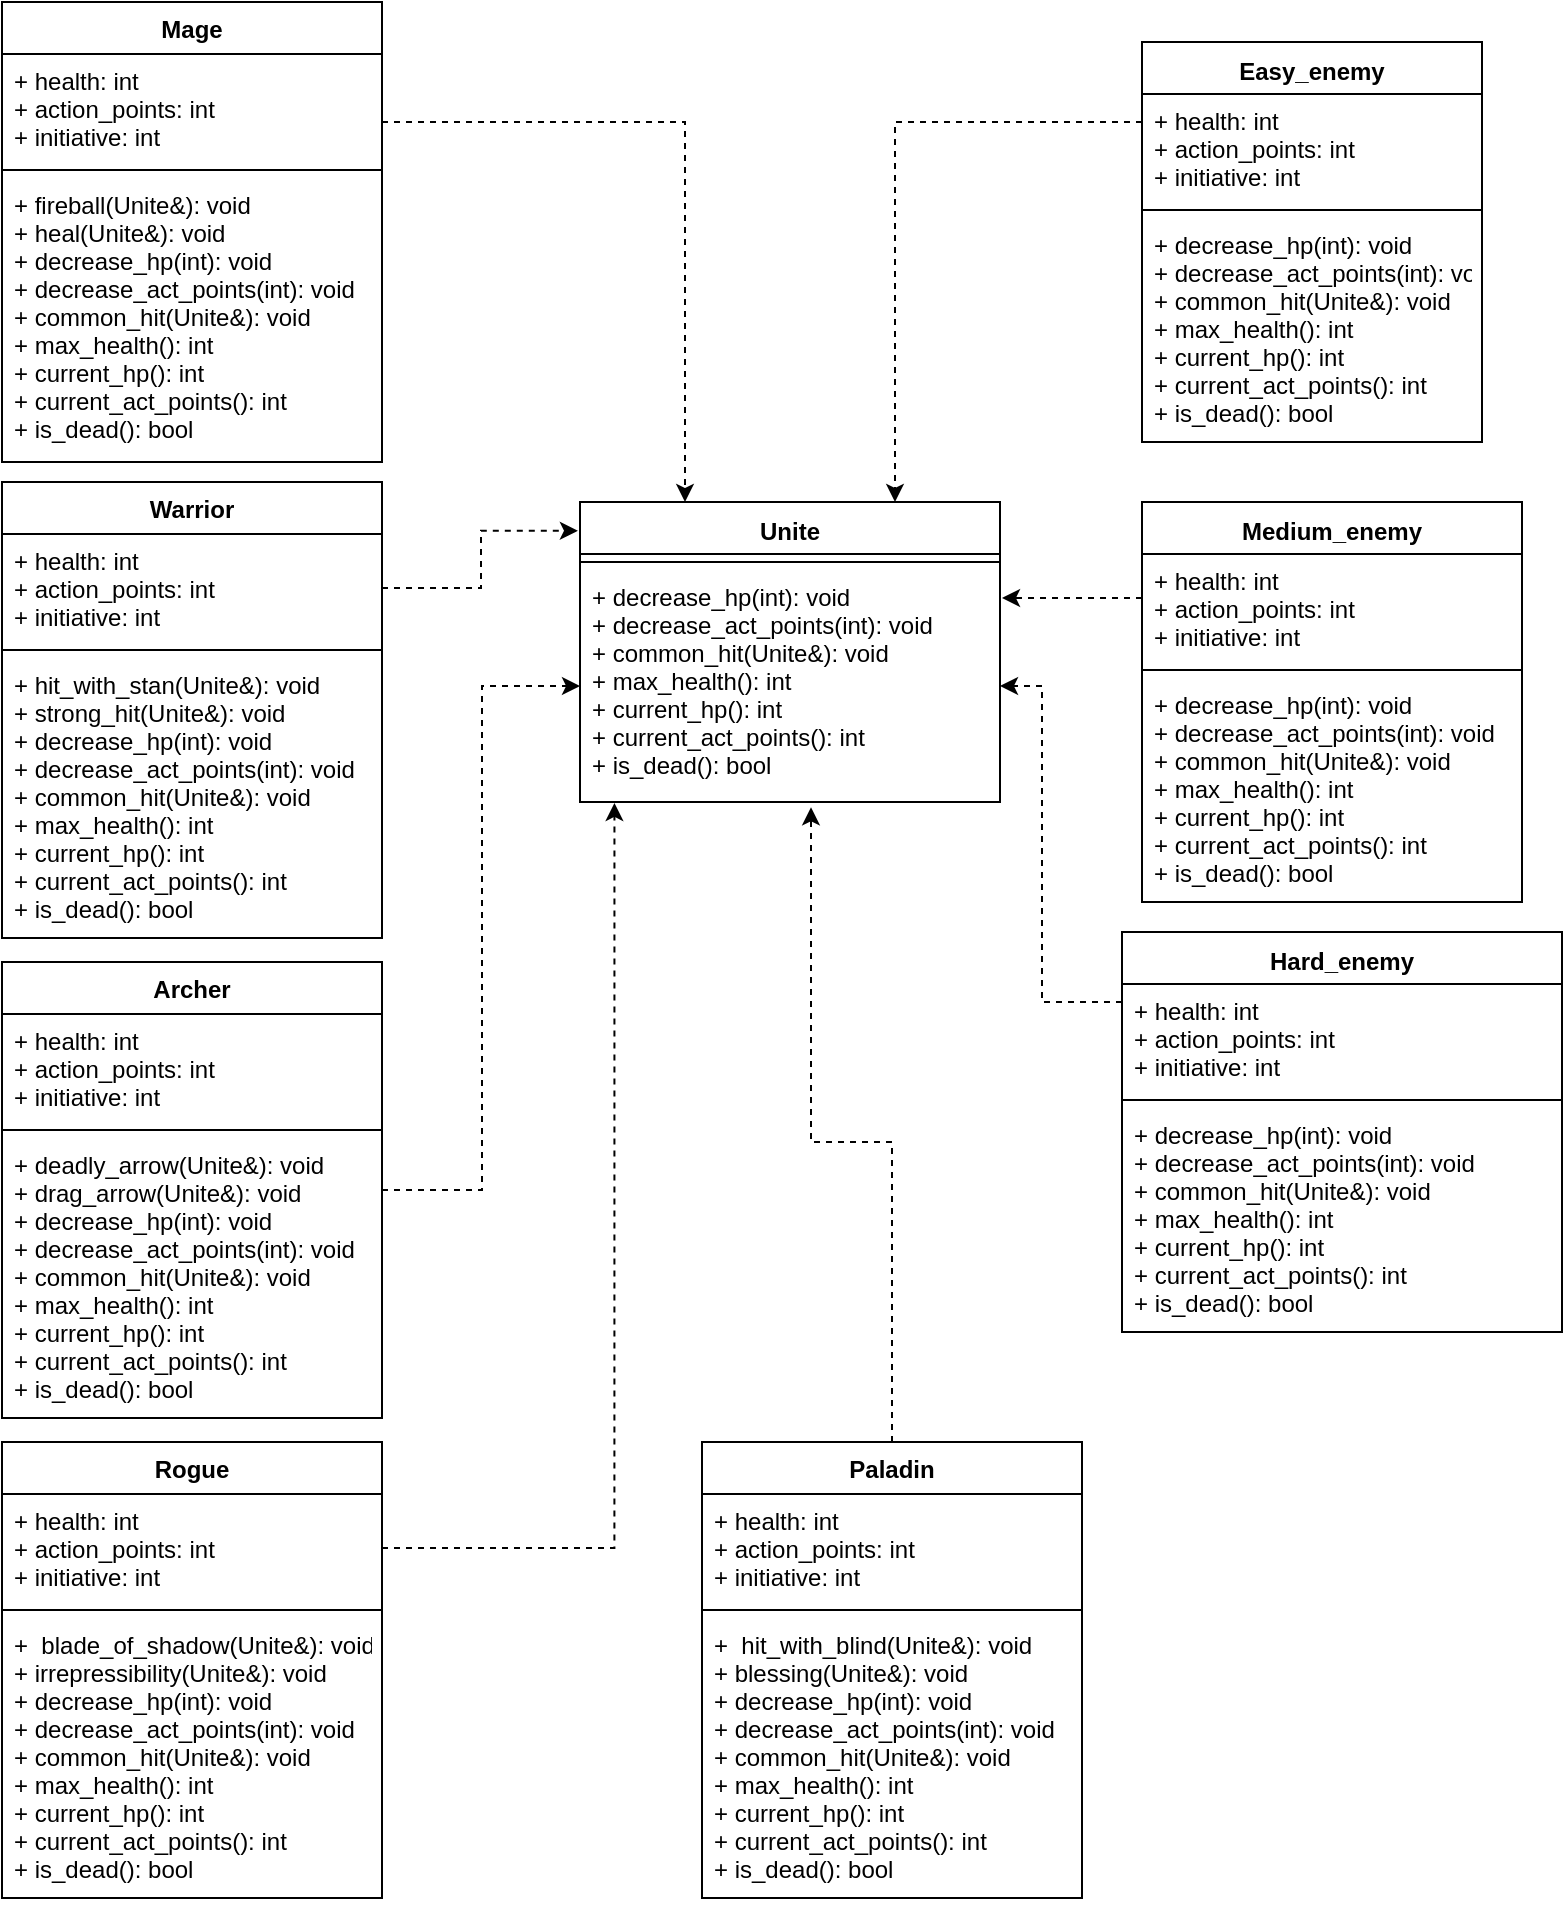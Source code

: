 <mxfile version="14.4.9" type="device"><diagram id="C5RBs43oDa-KdzZeNtuy" name="Page-1"><mxGraphModel dx="733" dy="625" grid="1" gridSize="10" guides="1" tooltips="1" connect="1" arrows="1" fold="1" page="1" pageScale="1" pageWidth="827" pageHeight="1169" math="0" shadow="0"><root><mxCell id="WIyWlLk6GJQsqaUBKTNV-0"/><mxCell id="WIyWlLk6GJQsqaUBKTNV-1" parent="WIyWlLk6GJQsqaUBKTNV-0"/><mxCell id="HOL6ioQY7FhtGGRXpcQv-2" value="Unite" style="swimlane;fontStyle=1;align=center;verticalAlign=top;childLayout=stackLayout;horizontal=1;startSize=26;horizontalStack=0;resizeParent=1;resizeParentMax=0;resizeLast=0;collapsible=1;marginBottom=0;spacingTop=1;glass=0;" parent="WIyWlLk6GJQsqaUBKTNV-1" vertex="1"><mxGeometry x="329" y="270" width="210" height="150" as="geometry"><mxRectangle x="334" y="30" width="60" height="26" as="alternateBounds"/></mxGeometry></mxCell><mxCell id="HOL6ioQY7FhtGGRXpcQv-4" value="" style="line;strokeWidth=1;fillColor=none;align=left;verticalAlign=middle;spacingTop=-1;spacingLeft=3;spacingRight=3;rotatable=0;labelPosition=right;points=[];portConstraint=eastwest;" parent="HOL6ioQY7FhtGGRXpcQv-2" vertex="1"><mxGeometry y="26" width="210" height="8" as="geometry"/></mxCell><mxCell id="HOL6ioQY7FhtGGRXpcQv-5" value="+ decrease_hp(int): void&#10;+ decrease_act_points(int): void&#10;+ common_hit(Unite&amp;): void&#10;+ max_health(): int&#10;+ current_hp(): int&#10;+ current_act_points(): int&#10;+ is_dead(): bool" style="text;strokeColor=none;fillColor=none;align=left;verticalAlign=top;spacingLeft=4;spacingRight=4;overflow=hidden;rotatable=0;points=[[0,0.5],[1,0.5]];portConstraint=eastwest;" parent="HOL6ioQY7FhtGGRXpcQv-2" vertex="1"><mxGeometry y="34" width="210" height="116" as="geometry"/></mxCell><mxCell id="HOL6ioQY7FhtGGRXpcQv-14" value="Mage" style="swimlane;fontStyle=1;align=center;verticalAlign=top;childLayout=stackLayout;horizontal=1;startSize=26;horizontalStack=0;resizeParent=1;resizeParentMax=0;resizeLast=0;collapsible=1;marginBottom=0;glass=0;" parent="WIyWlLk6GJQsqaUBKTNV-1" vertex="1"><mxGeometry x="40" y="20" width="190" height="230" as="geometry"/></mxCell><mxCell id="HOL6ioQY7FhtGGRXpcQv-15" value="+ health: int&#10;+ action_points: int&#10;+ initiative: int" style="text;strokeColor=none;fillColor=none;align=left;verticalAlign=top;spacingLeft=4;spacingRight=4;overflow=hidden;rotatable=0;points=[[0,0.5],[1,0.5]];portConstraint=eastwest;" parent="HOL6ioQY7FhtGGRXpcQv-14" vertex="1"><mxGeometry y="26" width="190" height="54" as="geometry"/></mxCell><mxCell id="HOL6ioQY7FhtGGRXpcQv-16" value="" style="line;strokeWidth=1;fillColor=none;align=left;verticalAlign=middle;spacingTop=-1;spacingLeft=3;spacingRight=3;rotatable=0;labelPosition=right;points=[];portConstraint=eastwest;" parent="HOL6ioQY7FhtGGRXpcQv-14" vertex="1"><mxGeometry y="80" width="190" height="8" as="geometry"/></mxCell><mxCell id="HOL6ioQY7FhtGGRXpcQv-17" value="+ fireball(Unite&amp;): void&#10;+ heal(Unite&amp;): void&#10;+ decrease_hp(int): void&#10;+ decrease_act_points(int): void&#10;+ common_hit(Unite&amp;): void&#10;+ max_health(): int&#10;+ current_hp(): int&#10;+ current_act_points(): int&#10;+ is_dead(): bool" style="text;strokeColor=none;fillColor=none;align=left;verticalAlign=top;spacingLeft=4;spacingRight=4;overflow=hidden;rotatable=0;points=[[0,0.5],[1,0.5]];portConstraint=eastwest;" parent="HOL6ioQY7FhtGGRXpcQv-14" vertex="1"><mxGeometry y="88" width="190" height="142" as="geometry"/></mxCell><mxCell id="HOL6ioQY7FhtGGRXpcQv-18" value="Warrior" style="swimlane;fontStyle=1;align=center;verticalAlign=top;childLayout=stackLayout;horizontal=1;startSize=26;horizontalStack=0;resizeParent=1;resizeParentMax=0;resizeLast=0;collapsible=1;marginBottom=0;glass=0;" parent="WIyWlLk6GJQsqaUBKTNV-1" vertex="1"><mxGeometry x="40" y="260" width="190" height="228" as="geometry"/></mxCell><mxCell id="HOL6ioQY7FhtGGRXpcQv-19" value="+ health: int&#10;+ action_points: int&#10;+ initiative: int&#10;" style="text;strokeColor=none;fillColor=none;align=left;verticalAlign=top;spacingLeft=4;spacingRight=4;overflow=hidden;rotatable=0;points=[[0,0.5],[1,0.5]];portConstraint=eastwest;" parent="HOL6ioQY7FhtGGRXpcQv-18" vertex="1"><mxGeometry y="26" width="190" height="54" as="geometry"/></mxCell><mxCell id="HOL6ioQY7FhtGGRXpcQv-20" value="" style="line;strokeWidth=1;fillColor=none;align=left;verticalAlign=middle;spacingTop=-1;spacingLeft=3;spacingRight=3;rotatable=0;labelPosition=right;points=[];portConstraint=eastwest;" parent="HOL6ioQY7FhtGGRXpcQv-18" vertex="1"><mxGeometry y="80" width="190" height="8" as="geometry"/></mxCell><mxCell id="HOL6ioQY7FhtGGRXpcQv-21" value="+ hit_with_stan(Unite&amp;): void&#10;+ strong_hit(Unite&amp;): void&#10;+ decrease_hp(int): void&#10;+ decrease_act_points(int): void&#10;+ common_hit(Unite&amp;): void&#10;+ max_health(): int&#10;+ current_hp(): int&#10;+ current_act_points(): int&#10;+ is_dead(): bool" style="text;strokeColor=none;fillColor=none;align=left;verticalAlign=top;spacingLeft=4;spacingRight=4;overflow=hidden;rotatable=0;points=[[0,0.5],[1,0.5]];portConstraint=eastwest;" parent="HOL6ioQY7FhtGGRXpcQv-18" vertex="1"><mxGeometry y="88" width="190" height="140" as="geometry"/></mxCell><mxCell id="benpXwl8hJh5jbwN5yAF-11" style="edgeStyle=orthogonalEdgeStyle;rounded=0;orthogonalLoop=1;jettySize=auto;html=1;entryX=0;entryY=0.5;entryDx=0;entryDy=0;dashed=1;" parent="WIyWlLk6GJQsqaUBKTNV-1" source="HOL6ioQY7FhtGGRXpcQv-22" target="HOL6ioQY7FhtGGRXpcQv-5" edge="1"><mxGeometry relative="1" as="geometry"><Array as="points"><mxPoint x="280" y="614"/><mxPoint x="280" y="362"/></Array></mxGeometry></mxCell><mxCell id="HOL6ioQY7FhtGGRXpcQv-22" value="Archer" style="swimlane;fontStyle=1;align=center;verticalAlign=top;childLayout=stackLayout;horizontal=1;startSize=26;horizontalStack=0;resizeParent=1;resizeParentMax=0;resizeLast=0;collapsible=1;marginBottom=0;glass=0;" parent="WIyWlLk6GJQsqaUBKTNV-1" vertex="1"><mxGeometry x="40" y="500" width="190" height="228" as="geometry"/></mxCell><mxCell id="HOL6ioQY7FhtGGRXpcQv-23" value="+ health: int&#10;+ action_points: int&#10;+ initiative: int&#10;" style="text;strokeColor=none;fillColor=none;align=left;verticalAlign=top;spacingLeft=4;spacingRight=4;overflow=hidden;rotatable=0;points=[[0,0.5],[1,0.5]];portConstraint=eastwest;" parent="HOL6ioQY7FhtGGRXpcQv-22" vertex="1"><mxGeometry y="26" width="190" height="54" as="geometry"/></mxCell><mxCell id="HOL6ioQY7FhtGGRXpcQv-24" value="" style="line;strokeWidth=1;fillColor=none;align=left;verticalAlign=middle;spacingTop=-1;spacingLeft=3;spacingRight=3;rotatable=0;labelPosition=right;points=[];portConstraint=eastwest;" parent="HOL6ioQY7FhtGGRXpcQv-22" vertex="1"><mxGeometry y="80" width="190" height="8" as="geometry"/></mxCell><mxCell id="HOL6ioQY7FhtGGRXpcQv-25" value="+ deadly_arrow(Unite&amp;): void&#10;+ drag_arrow(Unite&amp;): void&#10;+ decrease_hp(int): void&#10;+ decrease_act_points(int): void&#10;+ common_hit(Unite&amp;): void&#10;+ max_health(): int&#10;+ current_hp(): int&#10;+ current_act_points(): int&#10;+ is_dead(): bool&#10;" style="text;strokeColor=none;fillColor=none;align=left;verticalAlign=top;spacingLeft=4;spacingRight=4;overflow=hidden;rotatable=0;points=[[0,0.5],[1,0.5]];portConstraint=eastwest;" parent="HOL6ioQY7FhtGGRXpcQv-22" vertex="1"><mxGeometry y="88" width="190" height="140" as="geometry"/></mxCell><mxCell id="HOL6ioQY7FhtGGRXpcQv-47" style="edgeStyle=orthogonalEdgeStyle;rounded=0;orthogonalLoop=1;jettySize=auto;html=1;entryX=1;entryY=0.5;entryDx=0;entryDy=0;dashed=1;" parent="WIyWlLk6GJQsqaUBKTNV-1" source="HOL6ioQY7FhtGGRXpcQv-26" target="HOL6ioQY7FhtGGRXpcQv-5" edge="1"><mxGeometry relative="1" as="geometry"><Array as="points"><mxPoint x="560" y="520"/><mxPoint x="560" y="362"/></Array></mxGeometry></mxCell><mxCell id="HOL6ioQY7FhtGGRXpcQv-26" value="Hard_enemy" style="swimlane;fontStyle=1;align=center;verticalAlign=top;childLayout=stackLayout;horizontal=1;startSize=26;horizontalStack=0;resizeParent=1;resizeParentMax=0;resizeLast=0;collapsible=1;marginBottom=0;spacingTop=1;glass=0;" parent="WIyWlLk6GJQsqaUBKTNV-1" vertex="1"><mxGeometry x="600" y="485" width="220" height="200" as="geometry"><mxRectangle x="334" y="30" width="60" height="26" as="alternateBounds"/></mxGeometry></mxCell><mxCell id="HOL6ioQY7FhtGGRXpcQv-27" value="+ health: int&#10;+ action_points: int&#10;+ initiative: int" style="text;strokeColor=none;fillColor=none;align=left;verticalAlign=top;spacingLeft=4;spacingRight=4;overflow=hidden;rotatable=0;points=[[0,0.5],[1,0.5]];portConstraint=eastwest;" parent="HOL6ioQY7FhtGGRXpcQv-26" vertex="1"><mxGeometry y="26" width="220" height="54" as="geometry"/></mxCell><mxCell id="HOL6ioQY7FhtGGRXpcQv-28" value="" style="line;strokeWidth=1;fillColor=none;align=left;verticalAlign=middle;spacingTop=-1;spacingLeft=3;spacingRight=3;rotatable=0;labelPosition=right;points=[];portConstraint=eastwest;" parent="HOL6ioQY7FhtGGRXpcQv-26" vertex="1"><mxGeometry y="80" width="220" height="8" as="geometry"/></mxCell><mxCell id="HOL6ioQY7FhtGGRXpcQv-29" value="+ decrease_hp(int): void&#10;+ decrease_act_points(int): void&#10;+ common_hit(Unite&amp;): void&#10;+ max_health(): int&#10;+ current_hp(): int&#10;+ current_act_points(): int&#10;+ is_dead(): bool" style="text;strokeColor=none;fillColor=none;align=left;verticalAlign=top;spacingLeft=4;spacingRight=4;overflow=hidden;rotatable=0;points=[[0,0.5],[1,0.5]];portConstraint=eastwest;" parent="HOL6ioQY7FhtGGRXpcQv-26" vertex="1"><mxGeometry y="88" width="220" height="112" as="geometry"/></mxCell><mxCell id="HOL6ioQY7FhtGGRXpcQv-30" value="Medium_enemy" style="swimlane;fontStyle=1;align=center;verticalAlign=top;childLayout=stackLayout;horizontal=1;startSize=26;horizontalStack=0;resizeParent=1;resizeParentMax=0;resizeLast=0;collapsible=1;marginBottom=0;spacingTop=1;glass=0;" parent="WIyWlLk6GJQsqaUBKTNV-1" vertex="1"><mxGeometry x="610" y="270" width="190" height="200" as="geometry"><mxRectangle x="334" y="30" width="60" height="26" as="alternateBounds"/></mxGeometry></mxCell><mxCell id="HOL6ioQY7FhtGGRXpcQv-31" value="+ health: int&#10;+ action_points: int&#10;+ initiative: int" style="text;strokeColor=none;fillColor=none;align=left;verticalAlign=top;spacingLeft=4;spacingRight=4;overflow=hidden;rotatable=0;points=[[0,0.5],[1,0.5]];portConstraint=eastwest;" parent="HOL6ioQY7FhtGGRXpcQv-30" vertex="1"><mxGeometry y="26" width="190" height="54" as="geometry"/></mxCell><mxCell id="HOL6ioQY7FhtGGRXpcQv-32" value="" style="line;strokeWidth=1;fillColor=none;align=left;verticalAlign=middle;spacingTop=-1;spacingLeft=3;spacingRight=3;rotatable=0;labelPosition=right;points=[];portConstraint=eastwest;" parent="HOL6ioQY7FhtGGRXpcQv-30" vertex="1"><mxGeometry y="80" width="190" height="8" as="geometry"/></mxCell><mxCell id="HOL6ioQY7FhtGGRXpcQv-33" value="+ decrease_hp(int): void&#10;+ decrease_act_points(int): void&#10;+ common_hit(Unite&amp;): void&#10;+ max_health(): int&#10;+ current_hp(): int&#10;+ current_act_points(): int&#10;+ is_dead(): bool" style="text;strokeColor=none;fillColor=none;align=left;verticalAlign=top;spacingLeft=4;spacingRight=4;overflow=hidden;rotatable=0;points=[[0,0.5],[1,0.5]];portConstraint=eastwest;" parent="HOL6ioQY7FhtGGRXpcQv-30" vertex="1"><mxGeometry y="88" width="190" height="112" as="geometry"/></mxCell><mxCell id="HOL6ioQY7FhtGGRXpcQv-34" value="Easy_enemy" style="swimlane;fontStyle=1;align=center;verticalAlign=top;childLayout=stackLayout;horizontal=1;startSize=26;horizontalStack=0;resizeParent=1;resizeParentMax=0;resizeLast=0;collapsible=1;marginBottom=0;spacingTop=1;glass=0;" parent="WIyWlLk6GJQsqaUBKTNV-1" vertex="1"><mxGeometry x="610" y="40" width="170" height="200" as="geometry"><mxRectangle x="334" y="30" width="60" height="26" as="alternateBounds"/></mxGeometry></mxCell><mxCell id="HOL6ioQY7FhtGGRXpcQv-35" value="+ health: int&#10;+ action_points: int&#10;+ initiative: int" style="text;strokeColor=none;fillColor=none;align=left;verticalAlign=top;spacingLeft=4;spacingRight=4;overflow=hidden;rotatable=0;points=[[0,0.5],[1,0.5]];portConstraint=eastwest;" parent="HOL6ioQY7FhtGGRXpcQv-34" vertex="1"><mxGeometry y="26" width="170" height="54" as="geometry"/></mxCell><mxCell id="HOL6ioQY7FhtGGRXpcQv-36" value="" style="line;strokeWidth=1;fillColor=none;align=left;verticalAlign=middle;spacingTop=-1;spacingLeft=3;spacingRight=3;rotatable=0;labelPosition=right;points=[];portConstraint=eastwest;" parent="HOL6ioQY7FhtGGRXpcQv-34" vertex="1"><mxGeometry y="80" width="170" height="8" as="geometry"/></mxCell><mxCell id="HOL6ioQY7FhtGGRXpcQv-37" value="+ decrease_hp(int): void&#10;+ decrease_act_points(int): void&#10;+ common_hit(Unite&amp;): void&#10;+ max_health(): int&#10;+ current_hp(): int&#10;+ current_act_points(): int&#10;+ is_dead(): bool" style="text;strokeColor=none;fillColor=none;align=left;verticalAlign=top;spacingLeft=4;spacingRight=4;overflow=hidden;rotatable=0;points=[[0,0.5],[1,0.5]];portConstraint=eastwest;" parent="HOL6ioQY7FhtGGRXpcQv-34" vertex="1"><mxGeometry y="88" width="170" height="112" as="geometry"/></mxCell><mxCell id="HOL6ioQY7FhtGGRXpcQv-40" style="edgeStyle=orthogonalEdgeStyle;rounded=0;orthogonalLoop=1;jettySize=auto;html=1;entryX=0.75;entryY=0;entryDx=0;entryDy=0;dashed=1;" parent="WIyWlLk6GJQsqaUBKTNV-1" source="HOL6ioQY7FhtGGRXpcQv-35" target="HOL6ioQY7FhtGGRXpcQv-2" edge="1"><mxGeometry relative="1" as="geometry"><Array as="points"><mxPoint x="487" y="80"/></Array></mxGeometry></mxCell><mxCell id="HOL6ioQY7FhtGGRXpcQv-41" style="edgeStyle=orthogonalEdgeStyle;rounded=0;orthogonalLoop=1;jettySize=auto;html=1;entryX=0.25;entryY=0;entryDx=0;entryDy=0;dashed=1;" parent="WIyWlLk6GJQsqaUBKTNV-1" source="HOL6ioQY7FhtGGRXpcQv-15" target="HOL6ioQY7FhtGGRXpcQv-2" edge="1"><mxGeometry relative="1" as="geometry"><Array as="points"><mxPoint x="382" y="80"/></Array></mxGeometry></mxCell><mxCell id="HOL6ioQY7FhtGGRXpcQv-43" style="edgeStyle=orthogonalEdgeStyle;rounded=0;orthogonalLoop=1;jettySize=auto;html=1;dashed=1;" parent="WIyWlLk6GJQsqaUBKTNV-1" source="HOL6ioQY7FhtGGRXpcQv-31" edge="1"><mxGeometry relative="1" as="geometry"><Array as="points"><mxPoint x="590" y="318"/><mxPoint x="590" y="318"/></Array><mxPoint x="540" y="318" as="targetPoint"/></mxGeometry></mxCell><mxCell id="benpXwl8hJh5jbwN5yAF-0" value="Rogue" style="swimlane;fontStyle=1;align=center;verticalAlign=top;childLayout=stackLayout;horizontal=1;startSize=26;horizontalStack=0;resizeParent=1;resizeParentMax=0;resizeLast=0;collapsible=1;marginBottom=0;glass=0;" parent="WIyWlLk6GJQsqaUBKTNV-1" vertex="1"><mxGeometry x="40" y="740" width="190" height="228" as="geometry"/></mxCell><mxCell id="benpXwl8hJh5jbwN5yAF-1" value="+ health: int&#10;+ action_points: int&#10;+ initiative: int&#10;" style="text;strokeColor=none;fillColor=none;align=left;verticalAlign=top;spacingLeft=4;spacingRight=4;overflow=hidden;rotatable=0;points=[[0,0.5],[1,0.5]];portConstraint=eastwest;" parent="benpXwl8hJh5jbwN5yAF-0" vertex="1"><mxGeometry y="26" width="190" height="54" as="geometry"/></mxCell><mxCell id="benpXwl8hJh5jbwN5yAF-2" value="" style="line;strokeWidth=1;fillColor=none;align=left;verticalAlign=middle;spacingTop=-1;spacingLeft=3;spacingRight=3;rotatable=0;labelPosition=right;points=[];portConstraint=eastwest;" parent="benpXwl8hJh5jbwN5yAF-0" vertex="1"><mxGeometry y="80" width="190" height="8" as="geometry"/></mxCell><mxCell id="benpXwl8hJh5jbwN5yAF-3" value="+  blade_of_shadow(Unite&amp;): void&#10;+ irrepressibility(Unite&amp;): void&#10;+ decrease_hp(int): void&#10;+ decrease_act_points(int): void&#10;+ common_hit(Unite&amp;): void&#10;+ max_health(): int&#10;+ current_hp(): int&#10;+ current_act_points(): int&#10;+ is_dead(): bool&#10;" style="text;strokeColor=none;fillColor=none;align=left;verticalAlign=top;spacingLeft=4;spacingRight=4;overflow=hidden;rotatable=0;points=[[0,0.5],[1,0.5]];portConstraint=eastwest;" parent="benpXwl8hJh5jbwN5yAF-0" vertex="1"><mxGeometry y="88" width="190" height="140" as="geometry"/></mxCell><mxCell id="benpXwl8hJh5jbwN5yAF-14" style="edgeStyle=orthogonalEdgeStyle;rounded=0;orthogonalLoop=1;jettySize=auto;html=1;entryX=0.55;entryY=1.023;entryDx=0;entryDy=0;entryPerimeter=0;dashed=1;" parent="WIyWlLk6GJQsqaUBKTNV-1" source="benpXwl8hJh5jbwN5yAF-4" target="HOL6ioQY7FhtGGRXpcQv-5" edge="1"><mxGeometry relative="1" as="geometry"><Array as="points"><mxPoint x="485" y="590"/><mxPoint x="445" y="590"/></Array></mxGeometry></mxCell><mxCell id="benpXwl8hJh5jbwN5yAF-4" value="Paladin" style="swimlane;fontStyle=1;align=center;verticalAlign=top;childLayout=stackLayout;horizontal=1;startSize=26;horizontalStack=0;resizeParent=1;resizeParentMax=0;resizeLast=0;collapsible=1;marginBottom=0;glass=0;" parent="WIyWlLk6GJQsqaUBKTNV-1" vertex="1"><mxGeometry x="390" y="740" width="190" height="228" as="geometry"/></mxCell><mxCell id="benpXwl8hJh5jbwN5yAF-5" value="+ health: int&#10;+ action_points: int&#10;+ initiative: int&#10;" style="text;strokeColor=none;fillColor=none;align=left;verticalAlign=top;spacingLeft=4;spacingRight=4;overflow=hidden;rotatable=0;points=[[0,0.5],[1,0.5]];portConstraint=eastwest;" parent="benpXwl8hJh5jbwN5yAF-4" vertex="1"><mxGeometry y="26" width="190" height="54" as="geometry"/></mxCell><mxCell id="benpXwl8hJh5jbwN5yAF-6" value="" style="line;strokeWidth=1;fillColor=none;align=left;verticalAlign=middle;spacingTop=-1;spacingLeft=3;spacingRight=3;rotatable=0;labelPosition=right;points=[];portConstraint=eastwest;" parent="benpXwl8hJh5jbwN5yAF-4" vertex="1"><mxGeometry y="80" width="190" height="8" as="geometry"/></mxCell><mxCell id="benpXwl8hJh5jbwN5yAF-7" value="+  hit_with_blind(Unite&amp;): void&#10;+ blessing(Unite&amp;): void&#10;+ decrease_hp(int): void&#10;+ decrease_act_points(int): void&#10;+ common_hit(Unite&amp;): void&#10;+ max_health(): int&#10;+ current_hp(): int&#10;+ current_act_points(): int&#10;+ is_dead(): bool&#10;" style="text;strokeColor=none;fillColor=none;align=left;verticalAlign=top;spacingLeft=4;spacingRight=4;overflow=hidden;rotatable=0;points=[[0,0.5],[1,0.5]];portConstraint=eastwest;" parent="benpXwl8hJh5jbwN5yAF-4" vertex="1"><mxGeometry y="88" width="190" height="140" as="geometry"/></mxCell><mxCell id="benpXwl8hJh5jbwN5yAF-12" style="edgeStyle=orthogonalEdgeStyle;rounded=0;orthogonalLoop=1;jettySize=auto;html=1;entryX=-0.005;entryY=0.096;entryDx=0;entryDy=0;entryPerimeter=0;dashed=1;" parent="WIyWlLk6GJQsqaUBKTNV-1" source="HOL6ioQY7FhtGGRXpcQv-19" target="HOL6ioQY7FhtGGRXpcQv-2" edge="1"><mxGeometry relative="1" as="geometry"/></mxCell><mxCell id="benpXwl8hJh5jbwN5yAF-13" style="edgeStyle=orthogonalEdgeStyle;rounded=0;orthogonalLoop=1;jettySize=auto;html=1;entryX=0.082;entryY=1.004;entryDx=0;entryDy=0;entryPerimeter=0;dashed=1;" parent="WIyWlLk6GJQsqaUBKTNV-1" source="benpXwl8hJh5jbwN5yAF-1" target="HOL6ioQY7FhtGGRXpcQv-5" edge="1"><mxGeometry relative="1" as="geometry"><Array as="points"><mxPoint x="346" y="793"/></Array></mxGeometry></mxCell></root></mxGraphModel></diagram></mxfile>